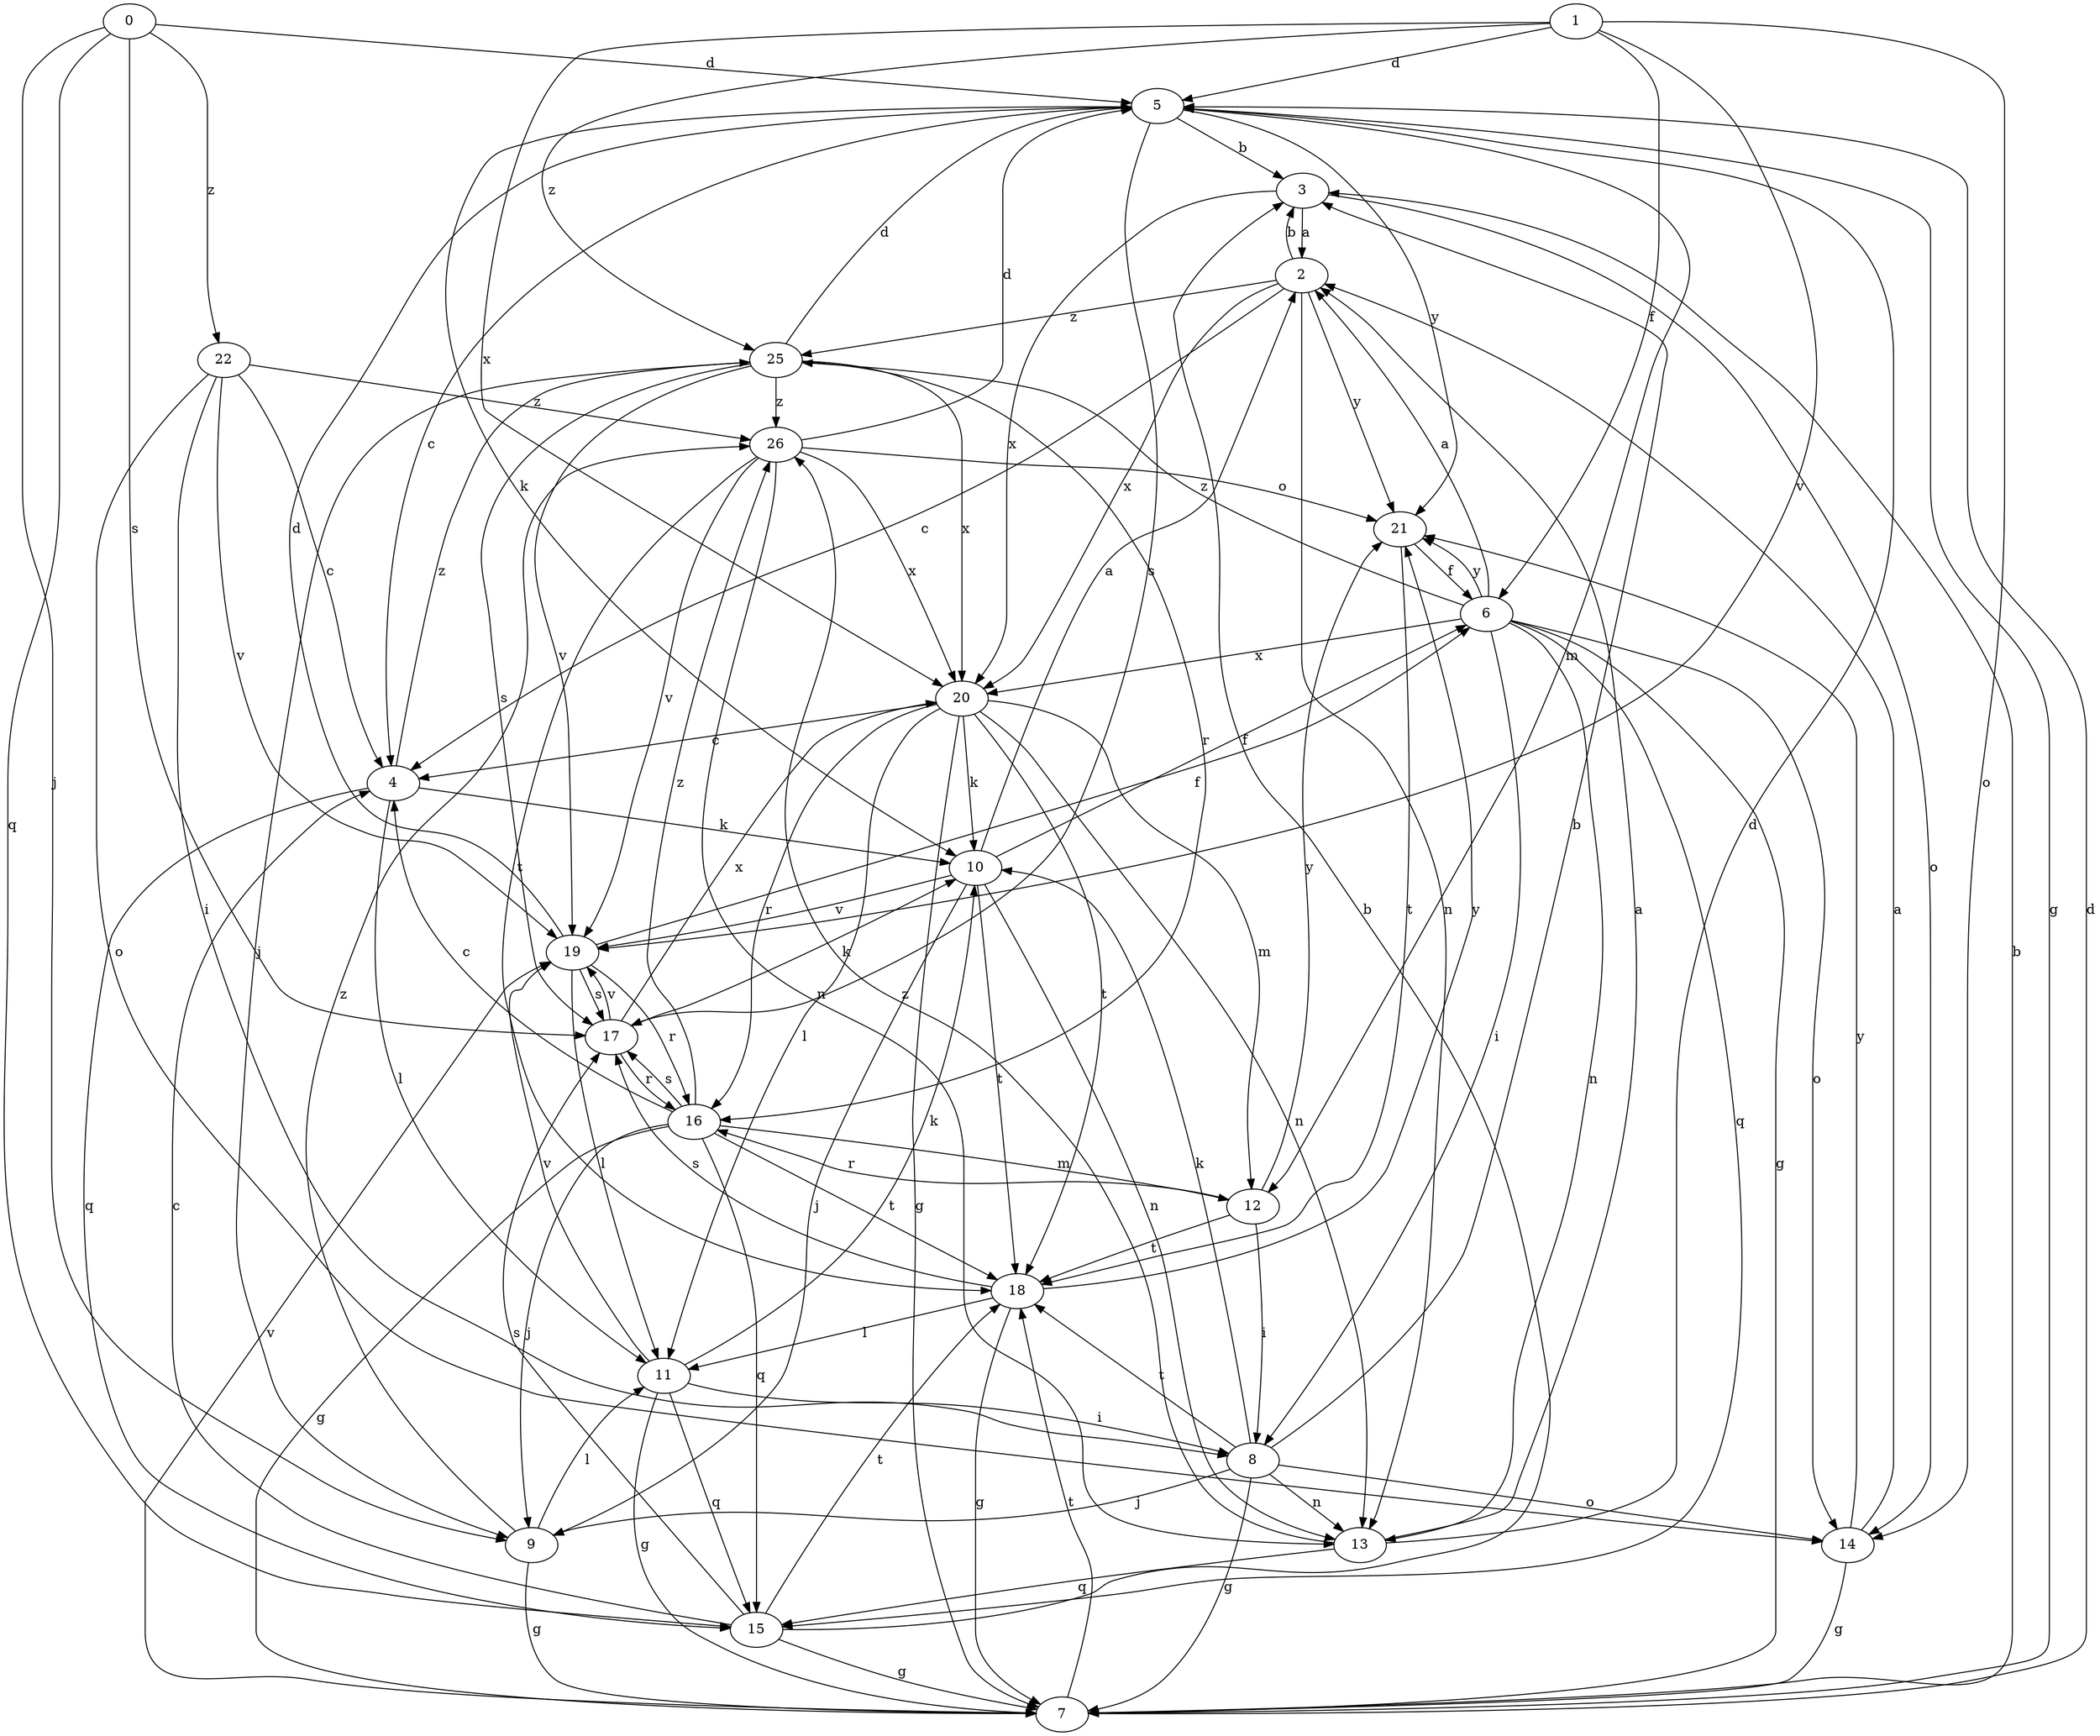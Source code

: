 strict digraph  {
1;
2;
3;
4;
5;
6;
7;
8;
9;
10;
11;
12;
13;
14;
15;
16;
17;
18;
19;
20;
21;
22;
0;
25;
26;
1 -> 5  [label=d];
1 -> 6  [label=f];
1 -> 14  [label=o];
1 -> 19  [label=v];
1 -> 20  [label=x];
1 -> 25  [label=z];
2 -> 3  [label=b];
2 -> 4  [label=c];
2 -> 13  [label=n];
2 -> 20  [label=x];
2 -> 21  [label=y];
2 -> 25  [label=z];
3 -> 2  [label=a];
3 -> 14  [label=o];
3 -> 20  [label=x];
4 -> 10  [label=k];
4 -> 11  [label=l];
4 -> 15  [label=q];
4 -> 25  [label=z];
5 -> 3  [label=b];
5 -> 4  [label=c];
5 -> 7  [label=g];
5 -> 10  [label=k];
5 -> 12  [label=m];
5 -> 17  [label=s];
5 -> 21  [label=y];
6 -> 2  [label=a];
6 -> 7  [label=g];
6 -> 8  [label=i];
6 -> 13  [label=n];
6 -> 14  [label=o];
6 -> 15  [label=q];
6 -> 20  [label=x];
6 -> 21  [label=y];
6 -> 25  [label=z];
7 -> 3  [label=b];
7 -> 5  [label=d];
7 -> 18  [label=t];
7 -> 19  [label=v];
8 -> 3  [label=b];
8 -> 7  [label=g];
8 -> 9  [label=j];
8 -> 10  [label=k];
8 -> 13  [label=n];
8 -> 14  [label=o];
8 -> 18  [label=t];
9 -> 7  [label=g];
9 -> 11  [label=l];
9 -> 26  [label=z];
10 -> 2  [label=a];
10 -> 6  [label=f];
10 -> 9  [label=j];
10 -> 13  [label=n];
10 -> 18  [label=t];
10 -> 19  [label=v];
11 -> 7  [label=g];
11 -> 8  [label=i];
11 -> 10  [label=k];
11 -> 15  [label=q];
11 -> 19  [label=v];
12 -> 8  [label=i];
12 -> 16  [label=r];
12 -> 18  [label=t];
12 -> 21  [label=y];
13 -> 2  [label=a];
13 -> 5  [label=d];
13 -> 15  [label=q];
13 -> 26  [label=z];
14 -> 2  [label=a];
14 -> 7  [label=g];
14 -> 21  [label=y];
15 -> 3  [label=b];
15 -> 4  [label=c];
15 -> 7  [label=g];
15 -> 17  [label=s];
15 -> 18  [label=t];
16 -> 4  [label=c];
16 -> 7  [label=g];
16 -> 9  [label=j];
16 -> 12  [label=m];
16 -> 15  [label=q];
16 -> 17  [label=s];
16 -> 18  [label=t];
16 -> 26  [label=z];
17 -> 10  [label=k];
17 -> 16  [label=r];
17 -> 19  [label=v];
17 -> 20  [label=x];
18 -> 7  [label=g];
18 -> 11  [label=l];
18 -> 17  [label=s];
18 -> 21  [label=y];
19 -> 5  [label=d];
19 -> 6  [label=f];
19 -> 11  [label=l];
19 -> 16  [label=r];
19 -> 17  [label=s];
20 -> 4  [label=c];
20 -> 7  [label=g];
20 -> 10  [label=k];
20 -> 11  [label=l];
20 -> 12  [label=m];
20 -> 13  [label=n];
20 -> 16  [label=r];
20 -> 18  [label=t];
21 -> 6  [label=f];
21 -> 18  [label=t];
22 -> 4  [label=c];
22 -> 8  [label=i];
22 -> 14  [label=o];
22 -> 19  [label=v];
22 -> 26  [label=z];
0 -> 5  [label=d];
0 -> 9  [label=j];
0 -> 15  [label=q];
0 -> 17  [label=s];
0 -> 22  [label=z];
25 -> 5  [label=d];
25 -> 9  [label=j];
25 -> 16  [label=r];
25 -> 17  [label=s];
25 -> 19  [label=v];
25 -> 20  [label=x];
25 -> 26  [label=z];
26 -> 5  [label=d];
26 -> 13  [label=n];
26 -> 18  [label=t];
26 -> 19  [label=v];
26 -> 20  [label=x];
26 -> 21  [label=o];
}
